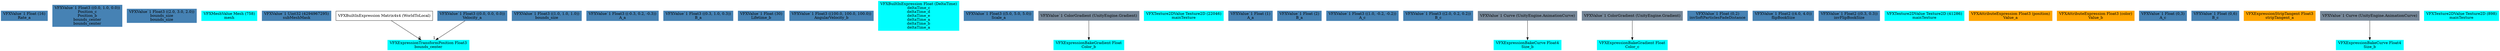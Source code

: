 digraph G {
node0 [shape="box" color="steelblue" style="filled" label="VFXValue`1 Float (16)
Rate_a"]
node1 [shape="box" color="steelblue" style="filled" label="VFXValue`1 Float3 ((0.0, 1.0, 0.0))
Position_c
Position_b
bounds_center
bounds_center"]
node2 [shape="box" color="steelblue" style="filled" label="VFXValue`1 Float3 ((2.0, 3.0, 2.0))
bounds_size
bounds_size"]
node3 [shape="box" color="cyan" style="filled" label="VFXMeshValue Mesh (758)
mesh"]
node4 [shape="box" color="steelblue" style="filled" label="VFXValue`1 Uint32 (4294967295)
subMeshMask"]
node5 [shape="box" color="cyan" style="filled" label="VFXExpressionTransformPosition Float3
bounds_center"]
node6 [shape="box" label="VFXBuiltInExpression Matrix4x4 (WorldToLocal)"]
node7 [shape="box" color="steelblue" style="filled" label="VFXValue`1 Float3 ((0.0, 0.0, 0.0))
Velocity_a"]
node8 [shape="box" color="steelblue" style="filled" label="VFXValue`1 Float3 ((1.0, 1.0, 1.0))
bounds_size"]
node9 [shape="box" color="steelblue" style="filled" label="VFXValue`1 Float3 ((-0.3, 0.2, -0.3))
A_a"]
node10 [shape="box" color="steelblue" style="filled" label="VFXValue`1 Float3 ((0.3, 1.0, 0.3))
B_a"]
node11 [shape="box" color="steelblue" style="filled" label="VFXValue`1 Float (30)
Lifetime_b"]
node12 [shape="box" color="steelblue" style="filled" label="VFXValue`1 Float3 ((100.0, 100.0, 100.0))
AngularVelocity_b"]
node13 [shape="box" color="cyan" style="filled" label="VFXBuiltInExpression Float (DeltaTime)
deltaTime_c
deltaTime_d
deltaTime_e
deltaTime_a
deltaTime_b
deltaTime_a"]
node14 [shape="box" color="steelblue" style="filled" label="VFXValue`1 Float3 ((5.0, 5.0, 5.0))
Scale_a"]
node15 [shape="box" color="cyan" style="filled" label="VFXExpressionBakeGradient Float
Color_b"]
node16 [shape="box" color="lightslategray" style="filled" label="VFXValue`1 ColorGradient (UnityEngine.Gradient)"]
node17 [shape="box" color="cyan" style="filled" label="VFXTexture2DValue Texture2D (22046)
mainTexture"]
node18 [shape="box" color="steelblue" style="filled" label="VFXValue`1 Float (1)
A_a"]
node19 [shape="box" color="steelblue" style="filled" label="VFXValue`1 Float (2)
B_a"]
node20 [shape="box" color="steelblue" style="filled" label="VFXValue`1 Float3 ((1.0, -0.2, -0.2))
A_c"]
node21 [shape="box" color="steelblue" style="filled" label="VFXValue`1 Float3 ((2.0, 0.2, 0.2))
B_c"]
node22 [shape="box" color="cyan" style="filled" label="VFXExpressionBakeCurve Float4
Size_b"]
node23 [shape="box" color="lightslategray" style="filled" label="VFXValue`1 Curve (UnityEngine.AnimationCurve)"]
node24 [shape="box" color="cyan" style="filled" label="VFXExpressionBakeGradient Float
Color_c"]
node25 [shape="box" color="lightslategray" style="filled" label="VFXValue`1 ColorGradient (UnityEngine.Gradient)"]
node26 [shape="box" color="steelblue" style="filled" label="VFXValue`1 Float (0,2)
invSoftParticlesFadeDistance"]
node27 [shape="box" color="steelblue" style="filled" label="VFXValue`1 Float2 ((4.0, 4.0))
flipBookSize"]
node28 [shape="box" color="steelblue" style="filled" label="VFXValue`1 Float2 ((0.3, 0.3))
invFlipBookSize"]
node29 [shape="box" color="cyan" style="filled" label="VFXTexture2DValue Texture2D (41286)
mainTexture"]
node30 [shape="box" color="orange" style="filled" label="VFXAttributeExpression Float3 (position)
Value_a"]
node31 [shape="box" color="orange" style="filled" label="VFXAttributeExpression Float3 (color)
Value_b"]
node32 [shape="box" color="steelblue" style="filled" label="VFXValue`1 Float (0,3)
A_c"]
node33 [shape="box" color="steelblue" style="filled" label="VFXValue`1 Float (0,6)
B_c"]
node34 [shape="box" color="orange" style="filled" label="VFXExpressionStripTangent Float3
stripTangent_a"]
node35 [shape="box" color="cyan" style="filled" label="VFXExpressionBakeCurve Float4
Size_b"]
node36 [shape="box" color="lightslategray" style="filled" label="VFXValue`1 Curve (UnityEngine.AnimationCurve)"]
node37 [shape="box" color="cyan" style="filled" label="VFXTexture2DValue Texture2D (898)
mainTexture"]
node6 -> node5 [headlabel="0"]
node7 -> node5 [headlabel="1"]
node16 -> node15 
node23 -> node22 
node25 -> node24 
node36 -> node35 
}
